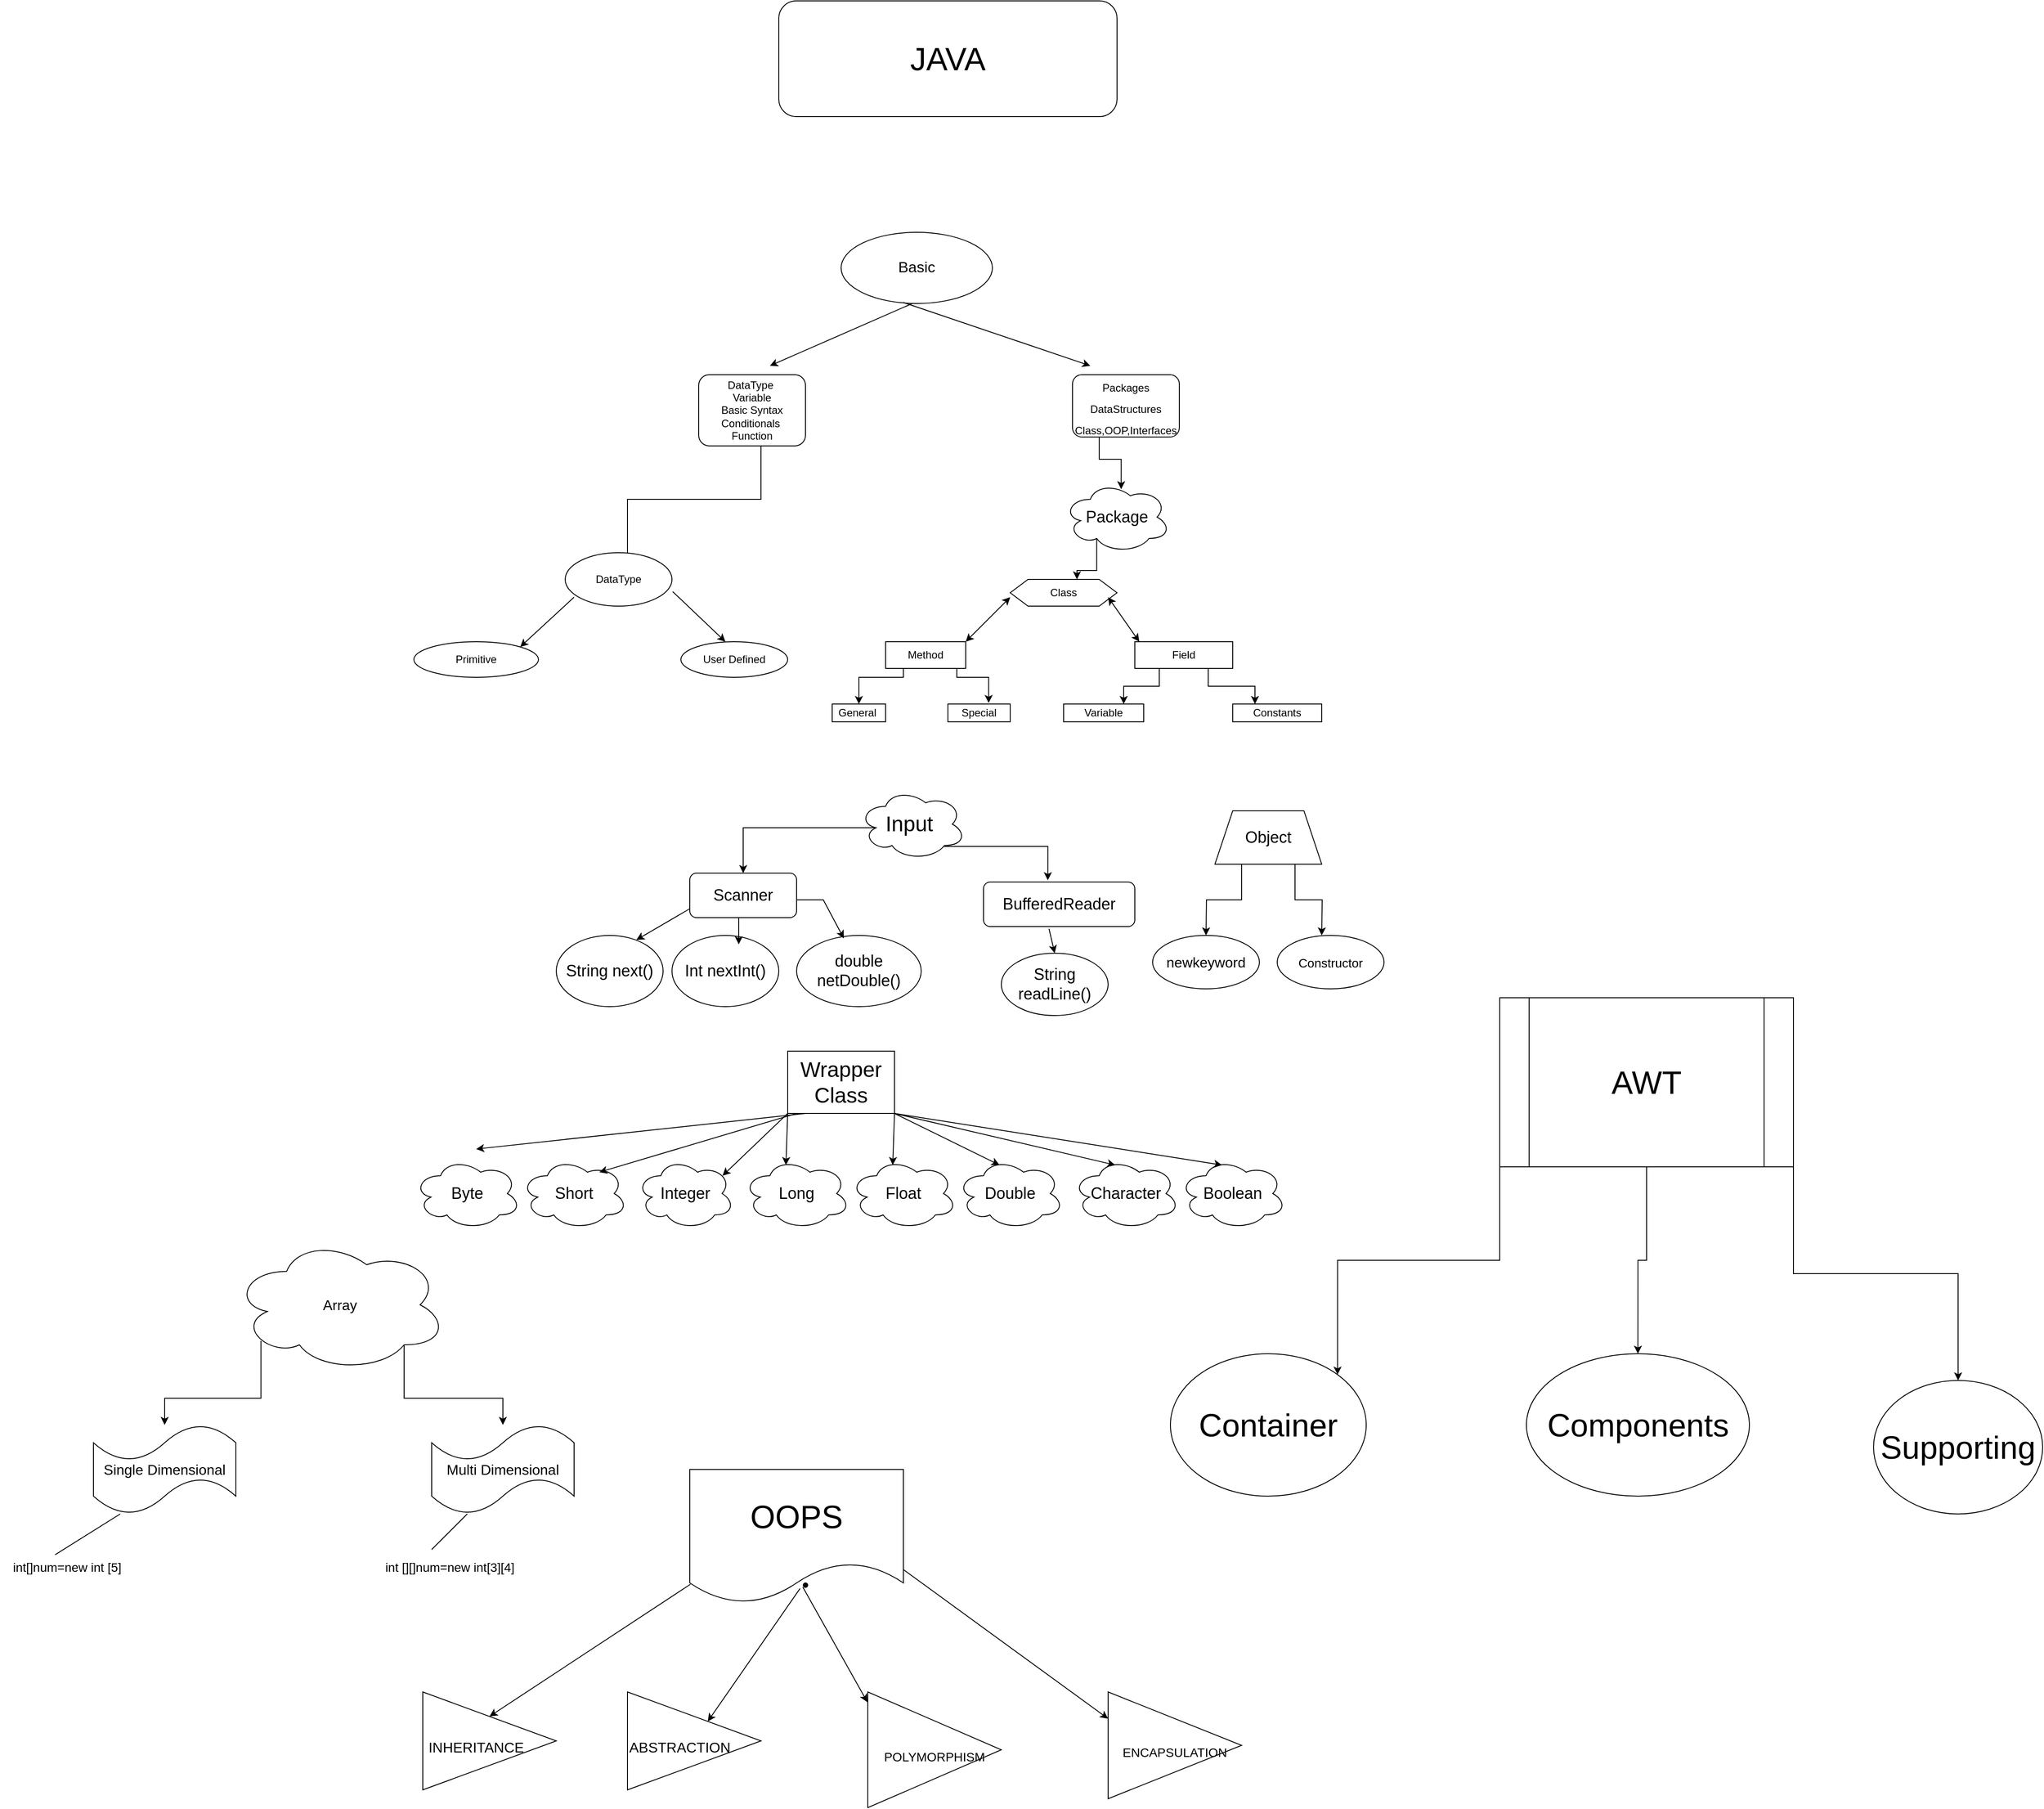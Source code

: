 <mxfile version="20.0.4" type="github">
  <diagram id="sND-rCSmJP05-suhYlH1" name="Page-1">
    <mxGraphModel dx="5087" dy="2879" grid="1" gridSize="10" guides="1" tooltips="1" connect="1" arrows="1" fold="1" page="1" pageScale="1" pageWidth="827" pageHeight="1169" math="0" shadow="0">
      <root>
        <mxCell id="0" />
        <mxCell id="1" parent="0" />
        <mxCell id="pi0GS6j_OADM4Y7yktkx-1" value="&lt;font style=&quot;font-size: 36px;&quot;&gt;JAVA&lt;/font&gt;" style="rounded=1;whiteSpace=wrap;html=1;" parent="1" vertex="1">
          <mxGeometry x="200" y="-340" width="380" height="130" as="geometry" />
        </mxCell>
        <mxCell id="pi0GS6j_OADM4Y7yktkx-2" value="&lt;font style=&quot;font-size: 17px;&quot;&gt;Basic&lt;/font&gt;" style="ellipse;whiteSpace=wrap;html=1;" parent="1" vertex="1">
          <mxGeometry x="270" y="-80" width="170" height="80" as="geometry" />
        </mxCell>
        <mxCell id="zAGFAAuZ6QF6loXqFJau-5" style="edgeStyle=orthogonalEdgeStyle;rounded=0;orthogonalLoop=1;jettySize=auto;html=1;exitX=0.25;exitY=1;exitDx=0;exitDy=0;entryX=0.539;entryY=0.108;entryDx=0;entryDy=0;entryPerimeter=0;fontSize=18;" edge="1" parent="1" source="pi0GS6j_OADM4Y7yktkx-4" target="zAGFAAuZ6QF6loXqFJau-4">
          <mxGeometry relative="1" as="geometry" />
        </mxCell>
        <mxCell id="pi0GS6j_OADM4Y7yktkx-4" value="&lt;font style=&quot;font-size: 12px;&quot;&gt;Packages&lt;br&gt;DataStructures&lt;br&gt;Class,OOP,Interfaces&lt;br&gt;&lt;/font&gt;" style="rounded=1;whiteSpace=wrap;html=1;fontSize=20;" parent="1" vertex="1">
          <mxGeometry x="530" y="80" width="120" height="70" as="geometry" />
        </mxCell>
        <mxCell id="pi0GS6j_OADM4Y7yktkx-35" style="edgeStyle=orthogonalEdgeStyle;rounded=0;orthogonalLoop=1;jettySize=auto;html=1;exitX=0.25;exitY=1;exitDx=0;exitDy=0;entryX=1;entryY=0;entryDx=0;entryDy=0;fontSize=12;" parent="1" source="pi0GS6j_OADM4Y7yktkx-7" target="pi0GS6j_OADM4Y7yktkx-34" edge="1">
          <mxGeometry relative="1" as="geometry">
            <Array as="points">
              <mxPoint x="180" y="220" />
              <mxPoint x="30" y="220" />
              <mxPoint x="30" y="289" />
            </Array>
          </mxGeometry>
        </mxCell>
        <mxCell id="pi0GS6j_OADM4Y7yktkx-7" value="DataType&amp;nbsp;&lt;br&gt;Variable&lt;br&gt;Basic Syntax&lt;br&gt;Conditionals&amp;nbsp;&lt;br&gt;Function" style="rounded=1;whiteSpace=wrap;html=1;fontSize=12;" parent="1" vertex="1">
          <mxGeometry x="110" y="80" width="120" height="80" as="geometry" />
        </mxCell>
        <mxCell id="pi0GS6j_OADM4Y7yktkx-15" value="Class" style="shape=hexagon;perimeter=hexagonPerimeter2;whiteSpace=wrap;html=1;fixedSize=1;fontSize=12;" parent="1" vertex="1">
          <mxGeometry x="460" y="310" width="120" height="30" as="geometry" />
        </mxCell>
        <mxCell id="pi0GS6j_OADM4Y7yktkx-17" value="" style="endArrow=classic;startArrow=classic;html=1;rounded=0;fontSize=12;" parent="1" edge="1">
          <mxGeometry width="50" height="50" relative="1" as="geometry">
            <mxPoint x="410" y="380" as="sourcePoint" />
            <mxPoint x="460" y="330" as="targetPoint" />
          </mxGeometry>
        </mxCell>
        <mxCell id="pi0GS6j_OADM4Y7yktkx-19" value="" style="endArrow=classic;startArrow=classic;html=1;rounded=0;fontSize=12;" parent="1" edge="1">
          <mxGeometry width="50" height="50" relative="1" as="geometry">
            <mxPoint x="605" y="380" as="sourcePoint" />
            <mxPoint x="570" y="330" as="targetPoint" />
          </mxGeometry>
        </mxCell>
        <mxCell id="pi0GS6j_OADM4Y7yktkx-25" style="edgeStyle=orthogonalEdgeStyle;rounded=0;orthogonalLoop=1;jettySize=auto;html=1;exitX=0;exitY=0.5;exitDx=0;exitDy=0;entryX=0.5;entryY=0;entryDx=0;entryDy=0;fontSize=12;" parent="1" source="pi0GS6j_OADM4Y7yktkx-21" target="pi0GS6j_OADM4Y7yktkx-23" edge="1">
          <mxGeometry relative="1" as="geometry">
            <Array as="points">
              <mxPoint x="340" y="395" />
              <mxPoint x="340" y="420" />
              <mxPoint x="290" y="420" />
            </Array>
          </mxGeometry>
        </mxCell>
        <mxCell id="pi0GS6j_OADM4Y7yktkx-27" style="edgeStyle=orthogonalEdgeStyle;rounded=0;orthogonalLoop=1;jettySize=auto;html=1;exitX=1;exitY=0.5;exitDx=0;exitDy=0;entryX=0.654;entryY=-0.06;entryDx=0;entryDy=0;entryPerimeter=0;fontSize=12;" parent="1" source="pi0GS6j_OADM4Y7yktkx-21" target="pi0GS6j_OADM4Y7yktkx-24" edge="1">
          <mxGeometry relative="1" as="geometry">
            <Array as="points">
              <mxPoint x="400" y="395" />
              <mxPoint x="400" y="420" />
              <mxPoint x="436" y="420" />
            </Array>
          </mxGeometry>
        </mxCell>
        <mxCell id="pi0GS6j_OADM4Y7yktkx-21" value="Method" style="whiteSpace=wrap;html=1;fontSize=12;" parent="1" vertex="1">
          <mxGeometry x="320" y="380" width="90" height="30" as="geometry" />
        </mxCell>
        <mxCell id="pi0GS6j_OADM4Y7yktkx-32" style="edgeStyle=orthogonalEdgeStyle;rounded=0;orthogonalLoop=1;jettySize=auto;html=1;exitX=0.25;exitY=1;exitDx=0;exitDy=0;entryX=0.75;entryY=0;entryDx=0;entryDy=0;fontSize=12;" parent="1" source="pi0GS6j_OADM4Y7yktkx-22" target="pi0GS6j_OADM4Y7yktkx-28" edge="1">
          <mxGeometry relative="1" as="geometry" />
        </mxCell>
        <mxCell id="pi0GS6j_OADM4Y7yktkx-33" style="edgeStyle=orthogonalEdgeStyle;rounded=0;orthogonalLoop=1;jettySize=auto;html=1;exitX=0.75;exitY=1;exitDx=0;exitDy=0;fontSize=12;entryX=0.25;entryY=0;entryDx=0;entryDy=0;" parent="1" source="pi0GS6j_OADM4Y7yktkx-22" target="pi0GS6j_OADM4Y7yktkx-29" edge="1">
          <mxGeometry relative="1" as="geometry">
            <mxPoint x="730" y="440" as="targetPoint" />
          </mxGeometry>
        </mxCell>
        <mxCell id="pi0GS6j_OADM4Y7yktkx-22" value="Field" style="whiteSpace=wrap;html=1;fontSize=12;" parent="1" vertex="1">
          <mxGeometry x="600" y="380" width="110" height="30" as="geometry" />
        </mxCell>
        <mxCell id="pi0GS6j_OADM4Y7yktkx-23" value="General&amp;nbsp;" style="whiteSpace=wrap;html=1;fontSize=12;" parent="1" vertex="1">
          <mxGeometry x="260" y="450" width="60" height="20" as="geometry" />
        </mxCell>
        <mxCell id="pi0GS6j_OADM4Y7yktkx-24" value="Special" style="whiteSpace=wrap;html=1;fontSize=12;" parent="1" vertex="1">
          <mxGeometry x="390" y="450" width="70" height="20" as="geometry" />
        </mxCell>
        <mxCell id="pi0GS6j_OADM4Y7yktkx-28" value="Variable" style="whiteSpace=wrap;html=1;fontSize=12;" parent="1" vertex="1">
          <mxGeometry x="520" y="450" width="90" height="20" as="geometry" />
        </mxCell>
        <mxCell id="pi0GS6j_OADM4Y7yktkx-29" value="Constants" style="whiteSpace=wrap;html=1;fontSize=12;" parent="1" vertex="1">
          <mxGeometry x="710" y="450" width="100" height="20" as="geometry" />
        </mxCell>
        <mxCell id="pi0GS6j_OADM4Y7yktkx-34" value="DataType" style="ellipse;whiteSpace=wrap;html=1;fontSize=12;" parent="1" vertex="1">
          <mxGeometry x="-40" y="280" width="120" height="60" as="geometry" />
        </mxCell>
        <mxCell id="pi0GS6j_OADM4Y7yktkx-37" value="Primitive" style="ellipse;whiteSpace=wrap;html=1;fontSize=12;" parent="1" vertex="1">
          <mxGeometry x="-210" y="380" width="140" height="40" as="geometry" />
        </mxCell>
        <mxCell id="pi0GS6j_OADM4Y7yktkx-38" value="User Defined" style="ellipse;whiteSpace=wrap;html=1;fontSize=12;" parent="1" vertex="1">
          <mxGeometry x="90" y="380" width="120" height="40" as="geometry" />
        </mxCell>
        <mxCell id="pi0GS6j_OADM4Y7yktkx-42" value="" style="endArrow=classic;html=1;rounded=0;fontSize=12;entryX=1;entryY=0;entryDx=0;entryDy=0;exitX=0.083;exitY=0.833;exitDx=0;exitDy=0;exitPerimeter=0;" parent="1" source="pi0GS6j_OADM4Y7yktkx-34" target="pi0GS6j_OADM4Y7yktkx-37" edge="1">
          <mxGeometry width="50" height="50" relative="1" as="geometry">
            <mxPoint x="-30" y="320" as="sourcePoint" />
            <mxPoint x="-50" y="420" as="targetPoint" />
          </mxGeometry>
        </mxCell>
        <mxCell id="pi0GS6j_OADM4Y7yktkx-43" value="" style="endArrow=classic;html=1;rounded=0;fontSize=12;exitX=1.007;exitY=0.729;exitDx=0;exitDy=0;exitPerimeter=0;" parent="1" source="pi0GS6j_OADM4Y7yktkx-34" edge="1">
          <mxGeometry width="50" height="50" relative="1" as="geometry">
            <mxPoint x="90" y="310" as="sourcePoint" />
            <mxPoint x="140" y="380" as="targetPoint" />
          </mxGeometry>
        </mxCell>
        <mxCell id="pi0GS6j_OADM4Y7yktkx-52" style="edgeStyle=orthogonalEdgeStyle;rounded=0;orthogonalLoop=1;jettySize=auto;html=1;exitX=0.16;exitY=0.55;exitDx=0;exitDy=0;exitPerimeter=0;entryX=0.75;entryY=0;entryDx=0;entryDy=0;entryPerimeter=0;fontSize=24;" parent="1" source="pi0GS6j_OADM4Y7yktkx-46" edge="1">
          <mxGeometry relative="1" as="geometry">
            <mxPoint x="160" y="640" as="targetPoint" />
            <Array as="points">
              <mxPoint x="160" y="589" />
            </Array>
          </mxGeometry>
        </mxCell>
        <mxCell id="pi0GS6j_OADM4Y7yktkx-53" style="edgeStyle=orthogonalEdgeStyle;rounded=0;orthogonalLoop=1;jettySize=auto;html=1;exitX=0.8;exitY=0.8;exitDx=0;exitDy=0;exitPerimeter=0;entryX=0.425;entryY=-0.04;entryDx=0;entryDy=0;entryPerimeter=0;fontSize=24;" parent="1" source="pi0GS6j_OADM4Y7yktkx-46" target="pi0GS6j_OADM4Y7yktkx-55" edge="1">
          <mxGeometry relative="1" as="geometry">
            <mxPoint x="395" y="640" as="targetPoint" />
            <Array as="points">
              <mxPoint x="502" y="610" />
            </Array>
          </mxGeometry>
        </mxCell>
        <mxCell id="pi0GS6j_OADM4Y7yktkx-46" value="Input&amp;nbsp;" style="ellipse;shape=cloud;whiteSpace=wrap;html=1;fontSize=24;" parent="1" vertex="1">
          <mxGeometry x="290" y="545" width="120" height="80" as="geometry" />
        </mxCell>
        <mxCell id="pi0GS6j_OADM4Y7yktkx-54" value="&lt;span style=&quot;font-size: 18px;&quot;&gt;Scanner&lt;/span&gt;" style="rounded=1;whiteSpace=wrap;html=1;fontSize=10;" parent="1" vertex="1">
          <mxGeometry x="100" y="640" width="120" height="50" as="geometry" />
        </mxCell>
        <mxCell id="pi0GS6j_OADM4Y7yktkx-55" value="&lt;font style=&quot;font-size: 18px;&quot;&gt;BufferedReader&lt;/font&gt;" style="rounded=1;whiteSpace=wrap;html=1;fontSize=10;" parent="1" vertex="1">
          <mxGeometry x="430" y="650" width="170" height="50" as="geometry" />
        </mxCell>
        <mxCell id="pi0GS6j_OADM4Y7yktkx-56" value="String next()" style="ellipse;whiteSpace=wrap;html=1;fontSize=18;" parent="1" vertex="1">
          <mxGeometry x="-50" y="710" width="120" height="80" as="geometry" />
        </mxCell>
        <mxCell id="pi0GS6j_OADM4Y7yktkx-57" value="Int nextInt()" style="ellipse;whiteSpace=wrap;html=1;fontSize=18;" parent="1" vertex="1">
          <mxGeometry x="80" y="710" width="120" height="80" as="geometry" />
        </mxCell>
        <mxCell id="pi0GS6j_OADM4Y7yktkx-58" value="double netDouble()" style="ellipse;whiteSpace=wrap;html=1;fontSize=18;" parent="1" vertex="1">
          <mxGeometry x="220" y="710" width="140" height="80" as="geometry" />
        </mxCell>
        <mxCell id="pi0GS6j_OADM4Y7yktkx-60" value="" style="endArrow=classic;html=1;rounded=0;fontSize=18;" parent="1" edge="1">
          <mxGeometry width="50" height="50" relative="1" as="geometry">
            <mxPoint x="100" y="680" as="sourcePoint" />
            <mxPoint x="40" y="715" as="targetPoint" />
            <Array as="points">
              <mxPoint x="100" y="680" />
            </Array>
          </mxGeometry>
        </mxCell>
        <mxCell id="pi0GS6j_OADM4Y7yktkx-63" value="" style="endArrow=classic;html=1;rounded=0;fontSize=18;" parent="1" edge="1">
          <mxGeometry width="50" height="50" relative="1" as="geometry">
            <mxPoint x="155" y="690" as="sourcePoint" />
            <mxPoint x="155" y="720" as="targetPoint" />
          </mxGeometry>
        </mxCell>
        <mxCell id="pi0GS6j_OADM4Y7yktkx-64" value="" style="endArrow=classic;html=1;rounded=0;fontSize=18;entryX=0.379;entryY=0.042;entryDx=0;entryDy=0;entryPerimeter=0;" parent="1" target="pi0GS6j_OADM4Y7yktkx-58" edge="1">
          <mxGeometry width="50" height="50" relative="1" as="geometry">
            <mxPoint x="220" y="670" as="sourcePoint" />
            <mxPoint x="250" y="700" as="targetPoint" />
            <Array as="points">
              <mxPoint x="250" y="670" />
            </Array>
          </mxGeometry>
        </mxCell>
        <mxCell id="pi0GS6j_OADM4Y7yktkx-65" value="String readLine()" style="ellipse;whiteSpace=wrap;html=1;fontSize=18;" parent="1" vertex="1">
          <mxGeometry x="450" y="730" width="120" height="70" as="geometry" />
        </mxCell>
        <mxCell id="pi0GS6j_OADM4Y7yktkx-66" value="" style="endArrow=classic;html=1;rounded=0;fontSize=18;entryX=0.5;entryY=0;entryDx=0;entryDy=0;exitX=0.433;exitY=1.053;exitDx=0;exitDy=0;exitPerimeter=0;" parent="1" source="pi0GS6j_OADM4Y7yktkx-55" target="pi0GS6j_OADM4Y7yktkx-65" edge="1">
          <mxGeometry width="50" height="50" relative="1" as="geometry">
            <mxPoint x="270" y="670" as="sourcePoint" />
            <mxPoint x="320" y="620" as="targetPoint" />
          </mxGeometry>
        </mxCell>
        <mxCell id="pi0GS6j_OADM4Y7yktkx-67" value="&lt;font style=&quot;font-size: 24px;&quot;&gt;&lt;font style=&quot;&quot;&gt;Wrappe&lt;/font&gt;r Class&lt;/font&gt;" style="whiteSpace=wrap;html=1;fontSize=18;" parent="1" vertex="1">
          <mxGeometry x="210" y="840" width="120" height="70" as="geometry" />
        </mxCell>
        <mxCell id="pi0GS6j_OADM4Y7yktkx-68" value="Integer" style="ellipse;shape=cloud;whiteSpace=wrap;html=1;fontSize=18;" parent="1" vertex="1">
          <mxGeometry x="40" y="960" width="110" height="80" as="geometry" />
        </mxCell>
        <mxCell id="pi0GS6j_OADM4Y7yktkx-69" value="Long" style="ellipse;shape=cloud;whiteSpace=wrap;html=1;fontSize=18;" parent="1" vertex="1">
          <mxGeometry x="160" y="960" width="120" height="80" as="geometry" />
        </mxCell>
        <mxCell id="pi0GS6j_OADM4Y7yktkx-70" value="Float" style="ellipse;shape=cloud;whiteSpace=wrap;html=1;fontSize=18;" parent="1" vertex="1">
          <mxGeometry x="280" y="960" width="120" height="80" as="geometry" />
        </mxCell>
        <mxCell id="pi0GS6j_OADM4Y7yktkx-71" value="Double" style="ellipse;shape=cloud;whiteSpace=wrap;html=1;fontSize=18;" parent="1" vertex="1">
          <mxGeometry x="400" y="960" width="120" height="80" as="geometry" />
        </mxCell>
        <mxCell id="pi0GS6j_OADM4Y7yktkx-72" value="Short" style="ellipse;shape=cloud;whiteSpace=wrap;html=1;fontSize=18;" parent="1" vertex="1">
          <mxGeometry x="-90" y="960" width="120" height="80" as="geometry" />
        </mxCell>
        <mxCell id="pi0GS6j_OADM4Y7yktkx-73" value="Byte" style="ellipse;shape=cloud;whiteSpace=wrap;html=1;fontSize=18;" parent="1" vertex="1">
          <mxGeometry x="-210" y="960" width="120" height="80" as="geometry" />
        </mxCell>
        <mxCell id="pi0GS6j_OADM4Y7yktkx-74" value="Character" style="ellipse;shape=cloud;whiteSpace=wrap;html=1;fontSize=18;" parent="1" vertex="1">
          <mxGeometry x="530" y="960" width="120" height="80" as="geometry" />
        </mxCell>
        <mxCell id="pi0GS6j_OADM4Y7yktkx-75" value="Boolean" style="ellipse;shape=cloud;whiteSpace=wrap;html=1;fontSize=18;" parent="1" vertex="1">
          <mxGeometry x="650" y="960" width="120" height="80" as="geometry" />
        </mxCell>
        <mxCell id="pi0GS6j_OADM4Y7yktkx-80" value="" style="endArrow=classic;html=1;rounded=0;fontSize=24;" parent="1" edge="1">
          <mxGeometry width="50" height="50" relative="1" as="geometry">
            <mxPoint x="230" y="910" as="sourcePoint" />
            <mxPoint x="-140" y="950" as="targetPoint" />
          </mxGeometry>
        </mxCell>
        <mxCell id="pi0GS6j_OADM4Y7yktkx-81" value="" style="endArrow=classic;html=1;rounded=0;fontSize=24;entryX=0.736;entryY=0.2;entryDx=0;entryDy=0;entryPerimeter=0;" parent="1" target="pi0GS6j_OADM4Y7yktkx-72" edge="1">
          <mxGeometry width="50" height="50" relative="1" as="geometry">
            <mxPoint x="220" y="910" as="sourcePoint" />
            <mxPoint x="240" y="820" as="targetPoint" />
          </mxGeometry>
        </mxCell>
        <mxCell id="pi0GS6j_OADM4Y7yktkx-82" value="" style="endArrow=classic;html=1;rounded=0;fontSize=24;entryX=0.88;entryY=0.25;entryDx=0;entryDy=0;entryPerimeter=0;exitX=0;exitY=1;exitDx=0;exitDy=0;" parent="1" source="pi0GS6j_OADM4Y7yktkx-67" target="pi0GS6j_OADM4Y7yktkx-68" edge="1">
          <mxGeometry width="50" height="50" relative="1" as="geometry">
            <mxPoint x="190" y="870" as="sourcePoint" />
            <mxPoint x="240" y="820" as="targetPoint" />
          </mxGeometry>
        </mxCell>
        <mxCell id="pi0GS6j_OADM4Y7yktkx-83" value="" style="endArrow=classic;html=1;rounded=0;fontSize=24;entryX=0.4;entryY=0.1;entryDx=0;entryDy=0;entryPerimeter=0;exitX=1;exitY=1;exitDx=0;exitDy=0;" parent="1" source="pi0GS6j_OADM4Y7yktkx-67" target="pi0GS6j_OADM4Y7yktkx-70" edge="1">
          <mxGeometry width="50" height="50" relative="1" as="geometry">
            <mxPoint x="190" y="870" as="sourcePoint" />
            <mxPoint x="240" y="820" as="targetPoint" />
          </mxGeometry>
        </mxCell>
        <mxCell id="pi0GS6j_OADM4Y7yktkx-84" value="" style="endArrow=classic;html=1;rounded=0;fontSize=24;entryX=0.4;entryY=0.1;entryDx=0;entryDy=0;entryPerimeter=0;" parent="1" target="pi0GS6j_OADM4Y7yktkx-69" edge="1">
          <mxGeometry width="50" height="50" relative="1" as="geometry">
            <mxPoint x="210" y="910" as="sourcePoint" />
            <mxPoint x="220" y="820" as="targetPoint" />
          </mxGeometry>
        </mxCell>
        <mxCell id="pi0GS6j_OADM4Y7yktkx-85" value="" style="endArrow=classic;html=1;rounded=0;fontSize=24;entryX=0.4;entryY=0.1;entryDx=0;entryDy=0;entryPerimeter=0;" parent="1" target="pi0GS6j_OADM4Y7yktkx-74" edge="1">
          <mxGeometry width="50" height="50" relative="1" as="geometry">
            <mxPoint x="330" y="910" as="sourcePoint" />
            <mxPoint x="240" y="820" as="targetPoint" />
          </mxGeometry>
        </mxCell>
        <mxCell id="pi0GS6j_OADM4Y7yktkx-86" value="" style="endArrow=classic;html=1;rounded=0;fontSize=24;entryX=0.4;entryY=0.1;entryDx=0;entryDy=0;entryPerimeter=0;" parent="1" target="pi0GS6j_OADM4Y7yktkx-71" edge="1">
          <mxGeometry width="50" height="50" relative="1" as="geometry">
            <mxPoint x="330" y="910" as="sourcePoint" />
            <mxPoint x="240" y="820" as="targetPoint" />
          </mxGeometry>
        </mxCell>
        <mxCell id="pi0GS6j_OADM4Y7yktkx-92" value="" style="endArrow=classic;html=1;rounded=0;fontSize=24;entryX=0.4;entryY=0.1;entryDx=0;entryDy=0;entryPerimeter=0;" parent="1" target="pi0GS6j_OADM4Y7yktkx-75" edge="1">
          <mxGeometry width="50" height="50" relative="1" as="geometry">
            <mxPoint x="330" y="910" as="sourcePoint" />
            <mxPoint x="530" y="820" as="targetPoint" />
          </mxGeometry>
        </mxCell>
        <mxCell id="zAGFAAuZ6QF6loXqFJau-8" style="edgeStyle=orthogonalEdgeStyle;rounded=0;orthogonalLoop=1;jettySize=auto;html=1;exitX=0.31;exitY=0.8;exitDx=0;exitDy=0;exitPerimeter=0;entryX=0.625;entryY=0;entryDx=0;entryDy=0;fontSize=18;" edge="1" parent="1" source="zAGFAAuZ6QF6loXqFJau-4" target="pi0GS6j_OADM4Y7yktkx-15">
          <mxGeometry relative="1" as="geometry" />
        </mxCell>
        <mxCell id="zAGFAAuZ6QF6loXqFJau-4" value="&lt;font style=&quot;font-size: 18px;&quot;&gt;Package&lt;/font&gt;" style="ellipse;shape=cloud;whiteSpace=wrap;html=1;" vertex="1" parent="1">
          <mxGeometry x="520" y="200" width="120" height="80" as="geometry" />
        </mxCell>
        <mxCell id="zAGFAAuZ6QF6loXqFJau-6" value="" style="endArrow=classic;html=1;rounded=0;fontSize=18;exitX=0.411;exitY=0.985;exitDx=0;exitDy=0;exitPerimeter=0;" edge="1" parent="1" source="pi0GS6j_OADM4Y7yktkx-2">
          <mxGeometry width="50" height="50" relative="1" as="geometry">
            <mxPoint x="230" y="410" as="sourcePoint" />
            <mxPoint x="550" y="70" as="targetPoint" />
          </mxGeometry>
        </mxCell>
        <mxCell id="zAGFAAuZ6QF6loXqFJau-7" value="" style="endArrow=classic;html=1;rounded=0;fontSize=18;" edge="1" parent="1">
          <mxGeometry width="50" height="50" relative="1" as="geometry">
            <mxPoint x="350" as="sourcePoint" />
            <mxPoint x="190" y="70" as="targetPoint" />
          </mxGeometry>
        </mxCell>
        <mxCell id="zAGFAAuZ6QF6loXqFJau-10" style="edgeStyle=orthogonalEdgeStyle;rounded=0;orthogonalLoop=1;jettySize=auto;html=1;exitX=0.25;exitY=1;exitDx=0;exitDy=0;fontSize=18;" edge="1" parent="1" source="zAGFAAuZ6QF6loXqFJau-9">
          <mxGeometry relative="1" as="geometry">
            <mxPoint x="680" y="710" as="targetPoint" />
          </mxGeometry>
        </mxCell>
        <mxCell id="zAGFAAuZ6QF6loXqFJau-11" style="edgeStyle=orthogonalEdgeStyle;rounded=0;orthogonalLoop=1;jettySize=auto;html=1;exitX=0.75;exitY=1;exitDx=0;exitDy=0;fontSize=18;" edge="1" parent="1" source="zAGFAAuZ6QF6loXqFJau-9">
          <mxGeometry relative="1" as="geometry">
            <mxPoint x="810" y="710" as="targetPoint" />
          </mxGeometry>
        </mxCell>
        <mxCell id="zAGFAAuZ6QF6loXqFJau-9" value="Object" style="shape=trapezoid;perimeter=trapezoidPerimeter;whiteSpace=wrap;html=1;fixedSize=1;fontSize=18;" vertex="1" parent="1">
          <mxGeometry x="690" y="570" width="120" height="60" as="geometry" />
        </mxCell>
        <mxCell id="zAGFAAuZ6QF6loXqFJau-12" value="&lt;font size=&quot;3&quot;&gt;newkeyword&lt;/font&gt;" style="ellipse;whiteSpace=wrap;html=1;fontSize=18;" vertex="1" parent="1">
          <mxGeometry x="620" y="710" width="120" height="60" as="geometry" />
        </mxCell>
        <mxCell id="zAGFAAuZ6QF6loXqFJau-13" value="&lt;font style=&quot;font-size: 14px;&quot;&gt;Constructor&lt;/font&gt;" style="ellipse;whiteSpace=wrap;html=1;fontSize=18;" vertex="1" parent="1">
          <mxGeometry x="760" y="710" width="120" height="60" as="geometry" />
        </mxCell>
        <mxCell id="zAGFAAuZ6QF6loXqFJau-22" style="edgeStyle=orthogonalEdgeStyle;rounded=0;orthogonalLoop=1;jettySize=auto;html=1;exitX=0.13;exitY=0.77;exitDx=0;exitDy=0;exitPerimeter=0;fontSize=14;" edge="1" parent="1" source="zAGFAAuZ6QF6loXqFJau-14" target="zAGFAAuZ6QF6loXqFJau-15">
          <mxGeometry relative="1" as="geometry" />
        </mxCell>
        <mxCell id="zAGFAAuZ6QF6loXqFJau-24" style="edgeStyle=orthogonalEdgeStyle;rounded=0;orthogonalLoop=1;jettySize=auto;html=1;exitX=0.8;exitY=0.8;exitDx=0;exitDy=0;exitPerimeter=0;fontSize=14;" edge="1" parent="1" source="zAGFAAuZ6QF6loXqFJau-14" target="zAGFAAuZ6QF6loXqFJau-16">
          <mxGeometry relative="1" as="geometry" />
        </mxCell>
        <mxCell id="zAGFAAuZ6QF6loXqFJau-14" value="&lt;font size=&quot;3&quot;&gt;Array&lt;/font&gt;" style="ellipse;shape=cloud;whiteSpace=wrap;html=1;fontSize=14;" vertex="1" parent="1">
          <mxGeometry x="-413" y="1050" width="240" height="150" as="geometry" />
        </mxCell>
        <mxCell id="zAGFAAuZ6QF6loXqFJau-15" value="&lt;font size=&quot;3&quot;&gt;Single Dimensional&lt;/font&gt;" style="shape=tape;whiteSpace=wrap;html=1;fontSize=18;" vertex="1" parent="1">
          <mxGeometry x="-570" y="1260" width="160" height="100" as="geometry" />
        </mxCell>
        <mxCell id="zAGFAAuZ6QF6loXqFJau-16" value="&lt;font size=&quot;3&quot;&gt;Multi Dimensional&lt;/font&gt;" style="shape=tape;whiteSpace=wrap;html=1;fontSize=18;" vertex="1" parent="1">
          <mxGeometry x="-190" y="1260" width="160" height="100" as="geometry" />
        </mxCell>
        <mxCell id="zAGFAAuZ6QF6loXqFJau-17" value="int[]num=new int [5]" style="text;html=1;align=center;verticalAlign=middle;resizable=0;points=[];autosize=1;strokeColor=none;fillColor=none;fontSize=14;" vertex="1" parent="1">
          <mxGeometry x="-675" y="1405" width="150" height="30" as="geometry" />
        </mxCell>
        <mxCell id="zAGFAAuZ6QF6loXqFJau-18" value="int [][]num=new int[3][4]" style="text;html=1;align=center;verticalAlign=middle;resizable=0;points=[];autosize=1;strokeColor=none;fillColor=none;fontSize=14;" vertex="1" parent="1">
          <mxGeometry x="-255" y="1405" width="170" height="30" as="geometry" />
        </mxCell>
        <mxCell id="zAGFAAuZ6QF6loXqFJau-19" value="" style="endArrow=none;html=1;rounded=0;fontSize=14;exitX=0.413;exitY=0.028;exitDx=0;exitDy=0;exitPerimeter=0;entryX=0.188;entryY=1;entryDx=0;entryDy=0;entryPerimeter=0;" edge="1" parent="1" source="zAGFAAuZ6QF6loXqFJau-17" target="zAGFAAuZ6QF6loXqFJau-15">
          <mxGeometry width="50" height="50" relative="1" as="geometry">
            <mxPoint x="-260" y="1140" as="sourcePoint" />
            <mxPoint x="-210" y="1090" as="targetPoint" />
          </mxGeometry>
        </mxCell>
        <mxCell id="zAGFAAuZ6QF6loXqFJau-20" value="" style="endArrow=none;html=1;rounded=0;fontSize=14;entryX=0.25;entryY=1;entryDx=0;entryDy=0;entryPerimeter=0;" edge="1" parent="1" target="zAGFAAuZ6QF6loXqFJau-16">
          <mxGeometry width="50" height="50" relative="1" as="geometry">
            <mxPoint x="-190" y="1400" as="sourcePoint" />
            <mxPoint x="-210" y="1090" as="targetPoint" />
          </mxGeometry>
        </mxCell>
        <mxCell id="zAGFAAuZ6QF6loXqFJau-25" value="OOPS" style="shape=document;whiteSpace=wrap;html=1;boundedLbl=1;fontSize=36;" vertex="1" parent="1">
          <mxGeometry x="100" y="1310" width="240" height="150" as="geometry" />
        </mxCell>
        <mxCell id="zAGFAAuZ6QF6loXqFJau-26" value="&lt;font size=&quot;3&quot;&gt;&amp;nbsp;INHERITANCE&lt;/font&gt;" style="triangle;whiteSpace=wrap;html=1;fontSize=36;align=left;" vertex="1" parent="1">
          <mxGeometry x="-200" y="1560" width="150" height="110" as="geometry" />
        </mxCell>
        <mxCell id="zAGFAAuZ6QF6loXqFJau-27" value="&lt;font size=&quot;3&quot;&gt;ABSTRACTION&lt;/font&gt;" style="triangle;whiteSpace=wrap;html=1;fontSize=36;align=left;" vertex="1" parent="1">
          <mxGeometry x="30" y="1560" width="150" height="110" as="geometry" />
        </mxCell>
        <mxCell id="zAGFAAuZ6QF6loXqFJau-28" value="&lt;font style=&quot;font-size: 14px;&quot;&gt;POLYMORPHISM&lt;/font&gt;" style="triangle;whiteSpace=wrap;html=1;fontSize=36;" vertex="1" parent="1">
          <mxGeometry x="300" y="1560" width="150" height="130" as="geometry" />
        </mxCell>
        <mxCell id="zAGFAAuZ6QF6loXqFJau-29" value="&lt;font style=&quot;font-size: 14px;&quot;&gt;ENCAPSULATION&lt;/font&gt;" style="triangle;whiteSpace=wrap;html=1;fontSize=36;" vertex="1" parent="1">
          <mxGeometry x="570" y="1560" width="150" height="120" as="geometry" />
        </mxCell>
        <mxCell id="zAGFAAuZ6QF6loXqFJau-32" value="" style="endArrow=classic;html=1;rounded=0;fontSize=36;entryX=0.5;entryY=0;entryDx=0;entryDy=0;exitX=0.003;exitY=0.86;exitDx=0;exitDy=0;exitPerimeter=0;" edge="1" parent="1" source="zAGFAAuZ6QF6loXqFJau-25" target="zAGFAAuZ6QF6loXqFJau-26">
          <mxGeometry width="50" height="50" relative="1" as="geometry">
            <mxPoint x="80" y="1320" as="sourcePoint" />
            <mxPoint x="130" y="1270" as="targetPoint" />
          </mxGeometry>
        </mxCell>
        <mxCell id="zAGFAAuZ6QF6loXqFJau-33" value="" style="endArrow=classic;html=1;rounded=0;fontSize=36;entryX=0;entryY=0.25;entryDx=0;entryDy=0;exitX=1;exitY=0.75;exitDx=0;exitDy=0;" edge="1" parent="1" source="zAGFAAuZ6QF6loXqFJau-25" target="zAGFAAuZ6QF6loXqFJau-29">
          <mxGeometry width="50" height="50" relative="1" as="geometry">
            <mxPoint x="370" y="1420" as="sourcePoint" />
            <mxPoint x="130" y="1270" as="targetPoint" />
          </mxGeometry>
        </mxCell>
        <mxCell id="zAGFAAuZ6QF6loXqFJau-34" value="" style="endArrow=classic;html=1;rounded=0;fontSize=36;entryX=-0.003;entryY=0.088;entryDx=0;entryDy=0;entryPerimeter=0;exitX=0.529;exitY=0.881;exitDx=0;exitDy=0;exitPerimeter=0;" edge="1" parent="1" source="zAGFAAuZ6QF6loXqFJau-25" target="zAGFAAuZ6QF6loXqFJau-28">
          <mxGeometry width="50" height="50" relative="1" as="geometry">
            <mxPoint x="80" y="1320" as="sourcePoint" />
            <mxPoint x="130" y="1270" as="targetPoint" />
          </mxGeometry>
        </mxCell>
        <mxCell id="zAGFAAuZ6QF6loXqFJau-35" value="" style="endArrow=classic;html=1;rounded=0;fontSize=36;exitX=0.516;exitY=0.892;exitDx=0;exitDy=0;exitPerimeter=0;" edge="1" parent="1" source="zAGFAAuZ6QF6loXqFJau-25" target="zAGFAAuZ6QF6loXqFJau-27">
          <mxGeometry width="50" height="50" relative="1" as="geometry">
            <mxPoint x="80" y="1320" as="sourcePoint" />
            <mxPoint x="130" y="1270" as="targetPoint" />
          </mxGeometry>
        </mxCell>
        <mxCell id="zAGFAAuZ6QF6loXqFJau-36" value="" style="shape=waypoint;sketch=0;size=6;pointerEvents=1;points=[];fillColor=none;resizable=0;rotatable=0;perimeter=centerPerimeter;snapToPoint=1;fontSize=36;" vertex="1" parent="1">
          <mxGeometry x="210" y="1420" width="40" height="40" as="geometry" />
        </mxCell>
        <mxCell id="zAGFAAuZ6QF6loXqFJau-44" style="edgeStyle=orthogonalEdgeStyle;rounded=0;orthogonalLoop=1;jettySize=auto;html=1;exitX=0;exitY=1;exitDx=0;exitDy=0;entryX=1;entryY=0;entryDx=0;entryDy=0;fontSize=36;" edge="1" parent="1" source="zAGFAAuZ6QF6loXqFJau-38" target="zAGFAAuZ6QF6loXqFJau-40">
          <mxGeometry relative="1" as="geometry" />
        </mxCell>
        <mxCell id="zAGFAAuZ6QF6loXqFJau-46" style="edgeStyle=orthogonalEdgeStyle;rounded=0;orthogonalLoop=1;jettySize=auto;html=1;exitX=0.5;exitY=1;exitDx=0;exitDy=0;entryX=0.5;entryY=0;entryDx=0;entryDy=0;fontSize=36;" edge="1" parent="1" source="zAGFAAuZ6QF6loXqFJau-38" target="zAGFAAuZ6QF6loXqFJau-41">
          <mxGeometry relative="1" as="geometry" />
        </mxCell>
        <mxCell id="zAGFAAuZ6QF6loXqFJau-47" style="edgeStyle=orthogonalEdgeStyle;rounded=0;orthogonalLoop=1;jettySize=auto;html=1;exitX=1;exitY=1;exitDx=0;exitDy=0;fontSize=36;" edge="1" parent="1" source="zAGFAAuZ6QF6loXqFJau-38" target="zAGFAAuZ6QF6loXqFJau-42">
          <mxGeometry relative="1" as="geometry" />
        </mxCell>
        <mxCell id="zAGFAAuZ6QF6loXqFJau-38" value="&lt;font style=&quot;font-size: 36px;&quot;&gt;AWT&lt;/font&gt;" style="shape=process;whiteSpace=wrap;html=1;backgroundOutline=1;fontSize=14;" vertex="1" parent="1">
          <mxGeometry x="1010" y="780" width="330" height="190" as="geometry" />
        </mxCell>
        <mxCell id="zAGFAAuZ6QF6loXqFJau-40" value="Container" style="ellipse;whiteSpace=wrap;html=1;fontSize=36;" vertex="1" parent="1">
          <mxGeometry x="640" y="1180" width="220" height="160" as="geometry" />
        </mxCell>
        <mxCell id="zAGFAAuZ6QF6loXqFJau-41" value="Components" style="ellipse;whiteSpace=wrap;html=1;fontSize=36;" vertex="1" parent="1">
          <mxGeometry x="1040" y="1180" width="250.5" height="160" as="geometry" />
        </mxCell>
        <mxCell id="zAGFAAuZ6QF6loXqFJau-42" value="Supporting" style="ellipse;whiteSpace=wrap;html=1;fontSize=36;" vertex="1" parent="1">
          <mxGeometry x="1430" y="1210" width="190" height="150" as="geometry" />
        </mxCell>
      </root>
    </mxGraphModel>
  </diagram>
</mxfile>
